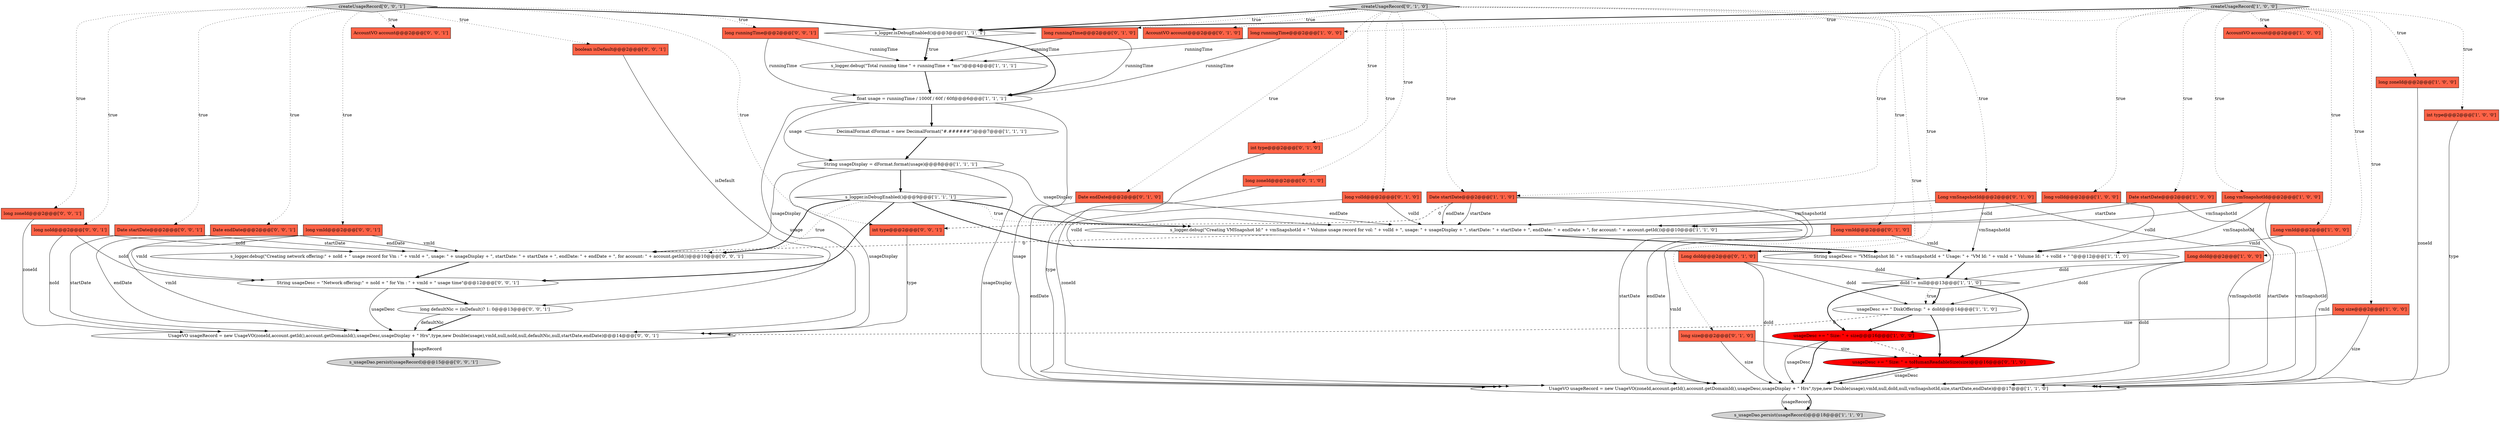 digraph {
41 [style = filled, label = "long defaultNic = (isDefault)? 1: 0@@@13@@@['0', '0', '1']", fillcolor = white, shape = ellipse image = "AAA0AAABBB3BBB"];
40 [style = filled, label = "boolean isDefault@@@2@@@['0', '0', '1']", fillcolor = tomato, shape = box image = "AAA0AAABBB3BBB"];
30 [style = filled, label = "Date endDate@@@2@@@['0', '1', '0']", fillcolor = tomato, shape = box image = "AAA0AAABBB2BBB"];
22 [style = filled, label = "Date startDate@@@2@@@['1', '1', '0']", fillcolor = tomato, shape = box image = "AAA0AAABBB1BBB"];
31 [style = filled, label = "long volId@@@2@@@['0', '1', '0']", fillcolor = tomato, shape = box image = "AAA0AAABBB2BBB"];
35 [style = filled, label = "Long vmId@@@2@@@['0', '1', '0']", fillcolor = tomato, shape = box image = "AAA0AAABBB2BBB"];
16 [style = filled, label = "long zoneId@@@2@@@['1', '0', '0']", fillcolor = tomato, shape = box image = "AAA0AAABBB1BBB"];
32 [style = filled, label = "long runningTime@@@2@@@['0', '1', '0']", fillcolor = tomato, shape = box image = "AAA0AAABBB2BBB"];
50 [style = filled, label = "int type@@@2@@@['0', '0', '1']", fillcolor = tomato, shape = box image = "AAA0AAABBB3BBB"];
29 [style = filled, label = "long size@@@2@@@['0', '1', '0']", fillcolor = tomato, shape = box image = "AAA0AAABBB2BBB"];
12 [style = filled, label = "Long doId@@@2@@@['1', '0', '0']", fillcolor = tomato, shape = box image = "AAA0AAABBB1BBB"];
9 [style = filled, label = "AccountVO account@@@2@@@['1', '0', '0']", fillcolor = tomato, shape = box image = "AAA0AAABBB1BBB"];
48 [style = filled, label = "AccountVO account@@@2@@@['0', '0', '1']", fillcolor = tomato, shape = box image = "AAA0AAABBB3BBB"];
34 [style = filled, label = "int type@@@2@@@['0', '1', '0']", fillcolor = tomato, shape = box image = "AAA0AAABBB2BBB"];
28 [style = filled, label = "createUsageRecord['0', '1', '0']", fillcolor = lightgray, shape = diamond image = "AAA0AAABBB2BBB"];
43 [style = filled, label = "UsageVO usageRecord = new UsageVO(zoneId,account.getId(),account.getDomainId(),usageDesc,usageDisplay + \" Hrs\",type,new Double(usage),vmId,null,noId,null,defaultNic,null,startDate,endDate)@@@14@@@['0', '0', '1']", fillcolor = white, shape = ellipse image = "AAA0AAABBB3BBB"];
8 [style = filled, label = "Long vmSnapshotId@@@2@@@['1', '0', '0']", fillcolor = tomato, shape = box image = "AAA0AAABBB1BBB"];
39 [style = filled, label = "long runningTime@@@2@@@['0', '0', '1']", fillcolor = tomato, shape = box image = "AAA0AAABBB3BBB"];
15 [style = filled, label = "UsageVO usageRecord = new UsageVO(zoneId,account.getId(),account.getDomainId(),usageDesc,usageDisplay + \" Hrs\",type,new Double(usage),vmId,null,doId,null,vmSnapshotId,size,startDate,endDate)@@@17@@@['1', '1', '0']", fillcolor = white, shape = ellipse image = "AAA0AAABBB1BBB"];
5 [style = filled, label = "s_usageDao.persist(usageRecord)@@@18@@@['1', '1', '0']", fillcolor = lightgray, shape = ellipse image = "AAA0AAABBB1BBB"];
19 [style = filled, label = "long runningTime@@@2@@@['1', '0', '0']", fillcolor = tomato, shape = box image = "AAA0AAABBB1BBB"];
2 [style = filled, label = "int type@@@2@@@['1', '0', '0']", fillcolor = tomato, shape = box image = "AAA0AAABBB1BBB"];
49 [style = filled, label = "Date startDate@@@2@@@['0', '0', '1']", fillcolor = tomato, shape = box image = "AAA0AAABBB3BBB"];
4 [style = filled, label = "Date startDate@@@2@@@['1', '0', '0']", fillcolor = tomato, shape = box image = "AAA0AAABBB1BBB"];
46 [style = filled, label = "long vmId@@@2@@@['0', '0', '1']", fillcolor = tomato, shape = box image = "AAA0AAABBB3BBB"];
36 [style = filled, label = "long zoneId@@@2@@@['0', '1', '0']", fillcolor = tomato, shape = box image = "AAA0AAABBB2BBB"];
45 [style = filled, label = "s_usageDao.persist(usageRecord)@@@15@@@['0', '0', '1']", fillcolor = lightgray, shape = ellipse image = "AAA0AAABBB3BBB"];
10 [style = filled, label = "s_logger.isDebugEnabled()@@@3@@@['1', '1', '1']", fillcolor = white, shape = diamond image = "AAA0AAABBB1BBB"];
11 [style = filled, label = "float usage = runningTime / 1000f / 60f / 60f@@@6@@@['1', '1', '1']", fillcolor = white, shape = ellipse image = "AAA0AAABBB1BBB"];
0 [style = filled, label = "Long vmId@@@2@@@['1', '0', '0']", fillcolor = tomato, shape = box image = "AAA0AAABBB1BBB"];
14 [style = filled, label = "long size@@@2@@@['1', '0', '0']", fillcolor = tomato, shape = box image = "AAA0AAABBB1BBB"];
37 [style = filled, label = "Date endDate@@@2@@@['0', '0', '1']", fillcolor = tomato, shape = box image = "AAA0AAABBB3BBB"];
27 [style = filled, label = "Long vmSnapshotId@@@2@@@['0', '1', '0']", fillcolor = tomato, shape = box image = "AAA0AAABBB2BBB"];
51 [style = filled, label = "createUsageRecord['0', '0', '1']", fillcolor = lightgray, shape = diamond image = "AAA0AAABBB3BBB"];
33 [style = filled, label = "usageDesc += \" Size: \" + toHumanReadableSize(size)@@@16@@@['0', '1', '0']", fillcolor = red, shape = ellipse image = "AAA1AAABBB2BBB"];
26 [style = filled, label = "Long doId@@@2@@@['0', '1', '0']", fillcolor = tomato, shape = box image = "AAA0AAABBB2BBB"];
42 [style = filled, label = "long zoneId@@@2@@@['0', '0', '1']", fillcolor = tomato, shape = box image = "AAA0AAABBB3BBB"];
1 [style = filled, label = "DecimalFormat dFormat = new DecimalFormat(\"#.######\")@@@7@@@['1', '1', '1']", fillcolor = white, shape = ellipse image = "AAA0AAABBB1BBB"];
21 [style = filled, label = "s_logger.isDebugEnabled()@@@9@@@['1', '1', '1']", fillcolor = white, shape = diamond image = "AAA0AAABBB1BBB"];
47 [style = filled, label = "s_logger.debug(\"Creating network offering:\" + noId + \" usage record for Vm : \" + vmId + \", usage: \" + usageDisplay + \", startDate: \" + startDate + \", endDate: \" + endDate + \", for account: \" + account.getId())@@@10@@@['0', '0', '1']", fillcolor = white, shape = ellipse image = "AAA0AAABBB3BBB"];
44 [style = filled, label = "String usageDesc = \"Network offering:\" + noId + \" for Vm : \" + vmId + \" usage time\"@@@12@@@['0', '0', '1']", fillcolor = white, shape = ellipse image = "AAA0AAABBB3BBB"];
23 [style = filled, label = "String usageDesc = \"VMSnapshot Id: \" + vmSnapshotId + \" Usage: \" + \"VM Id: \" + vmId + \" Volume Id: \" + volId + \" \"@@@12@@@['1', '1', '0']", fillcolor = white, shape = ellipse image = "AAA0AAABBB1BBB"];
20 [style = filled, label = "s_logger.debug(\"Total running time \" + runningTime + \"ms\")@@@4@@@['1', '1', '1']", fillcolor = white, shape = ellipse image = "AAA0AAABBB1BBB"];
7 [style = filled, label = "usageDesc += \" DiskOffering: \" + doId@@@14@@@['1', '1', '0']", fillcolor = white, shape = ellipse image = "AAA0AAABBB1BBB"];
6 [style = filled, label = "String usageDisplay = dFormat.format(usage)@@@8@@@['1', '1', '1']", fillcolor = white, shape = ellipse image = "AAA0AAABBB1BBB"];
13 [style = filled, label = "doId != null@@@13@@@['1', '1', '0']", fillcolor = white, shape = diamond image = "AAA0AAABBB1BBB"];
17 [style = filled, label = "long volId@@@2@@@['1', '0', '0']", fillcolor = tomato, shape = box image = "AAA0AAABBB1BBB"];
25 [style = filled, label = "AccountVO account@@@2@@@['0', '1', '0']", fillcolor = tomato, shape = box image = "AAA0AAABBB2BBB"];
3 [style = filled, label = "createUsageRecord['1', '0', '0']", fillcolor = lightgray, shape = diamond image = "AAA0AAABBB1BBB"];
24 [style = filled, label = "usageDesc += \" Size: \" + size@@@16@@@['1', '0', '0']", fillcolor = red, shape = ellipse image = "AAA1AAABBB1BBB"];
18 [style = filled, label = "s_logger.debug(\"Creating VMSnapshot Id:\" + vmSnapshotId + \" Volume usage record for vol: \" + volId + \", usage: \" + usageDisplay + \", startDate: \" + startDate + \", endDate: \" + endDate + \", for account: \" + account.getId())@@@10@@@['1', '1', '0']", fillcolor = white, shape = ellipse image = "AAA0AAABBB1BBB"];
38 [style = filled, label = "long noId@@@2@@@['0', '0', '1']", fillcolor = tomato, shape = box image = "AAA0AAABBB3BBB"];
51->37 [style = dotted, label="true"];
30->15 [style = solid, label="endDate"];
27->18 [style = solid, label="vmSnapshotId"];
35->23 [style = solid, label="vmId"];
21->18 [style = dotted, label="true"];
28->35 [style = dotted, label="true"];
12->7 [style = solid, label="doId"];
28->25 [style = dotted, label="true"];
8->15 [style = solid, label="vmSnapshotId"];
51->48 [style = dotted, label="true"];
22->18 [style = solid, label="endDate"];
51->10 [style = bold, label=""];
21->18 [style = bold, label=""];
4->18 [style = solid, label="startDate"];
37->47 [style = solid, label="endDate"];
28->30 [style = dotted, label="true"];
6->47 [style = solid, label="usageDisplay"];
23->13 [style = bold, label=""];
10->20 [style = dotted, label="true"];
51->42 [style = dotted, label="true"];
17->18 [style = solid, label="volId"];
3->0 [style = dotted, label="true"];
40->41 [style = solid, label="isDefault"];
15->5 [style = solid, label="usageRecord"];
28->27 [style = dotted, label="true"];
0->15 [style = solid, label="vmId"];
10->11 [style = bold, label=""];
29->33 [style = solid, label="size"];
38->44 [style = solid, label="noId"];
21->44 [style = bold, label=""];
11->43 [style = solid, label="usage"];
16->15 [style = solid, label="zoneId"];
33->15 [style = bold, label=""];
24->33 [style = dashed, label="0"];
7->43 [style = dashed, label="0"];
30->18 [style = solid, label="endDate"];
6->43 [style = solid, label="usageDisplay"];
28->36 [style = dotted, label="true"];
13->7 [style = dotted, label="true"];
43->45 [style = bold, label=""];
39->11 [style = solid, label="runningTime"];
27->23 [style = solid, label="vmSnapshotId"];
38->47 [style = solid, label="noId"];
6->18 [style = solid, label="usageDisplay"];
28->29 [style = dotted, label="true"];
3->10 [style = bold, label=""];
7->33 [style = bold, label=""];
7->24 [style = bold, label=""];
19->20 [style = solid, label="runningTime"];
22->18 [style = solid, label="startDate"];
44->41 [style = bold, label=""];
47->44 [style = bold, label=""];
46->44 [style = solid, label="vmId"];
3->17 [style = dotted, label="true"];
29->15 [style = solid, label="size"];
17->23 [style = solid, label="volId"];
8->23 [style = solid, label="vmSnapshotId"];
41->43 [style = bold, label=""];
28->34 [style = dotted, label="true"];
50->43 [style = solid, label="type"];
21->23 [style = bold, label=""];
21->47 [style = bold, label=""];
24->15 [style = solid, label="usageDesc"];
22->15 [style = solid, label="startDate"];
37->43 [style = solid, label="endDate"];
13->24 [style = bold, label=""];
18->23 [style = bold, label=""];
8->18 [style = solid, label="vmSnapshotId"];
11->6 [style = solid, label="usage"];
11->15 [style = solid, label="usage"];
41->43 [style = solid, label="defaultNic"];
6->21 [style = bold, label=""];
19->11 [style = solid, label="runningTime"];
51->39 [style = dotted, label="true"];
51->49 [style = dotted, label="true"];
39->20 [style = solid, label="runningTime"];
3->9 [style = dotted, label="true"];
12->15 [style = solid, label="doId"];
34->15 [style = solid, label="type"];
3->14 [style = dotted, label="true"];
26->13 [style = solid, label="doId"];
36->15 [style = solid, label="zoneId"];
1->6 [style = bold, label=""];
28->32 [style = dotted, label="true"];
32->20 [style = solid, label="runningTime"];
22->15 [style = solid, label="endDate"];
28->22 [style = dotted, label="true"];
51->40 [style = dotted, label="true"];
33->15 [style = solid, label="usageDesc"];
12->13 [style = solid, label="doId"];
26->15 [style = solid, label="doId"];
35->15 [style = solid, label="vmId"];
14->24 [style = solid, label="size"];
20->11 [style = bold, label=""];
24->15 [style = bold, label=""];
42->43 [style = solid, label="zoneId"];
46->43 [style = solid, label="vmId"];
21->47 [style = dotted, label="true"];
28->31 [style = dotted, label="true"];
26->7 [style = solid, label="doId"];
10->20 [style = bold, label=""];
18->47 [style = dashed, label="0"];
28->10 [style = bold, label=""];
43->45 [style = solid, label="usageRecord"];
11->1 [style = bold, label=""];
14->15 [style = solid, label="size"];
0->23 [style = solid, label="vmId"];
46->47 [style = solid, label="vmId"];
4->15 [style = solid, label="startDate"];
49->47 [style = solid, label="startDate"];
44->43 [style = solid, label="usageDesc"];
3->4 [style = dotted, label="true"];
22->50 [style = dashed, label="0"];
15->5 [style = bold, label=""];
32->11 [style = solid, label="runningTime"];
3->19 [style = dotted, label="true"];
51->38 [style = dotted, label="true"];
2->15 [style = solid, label="type"];
13->7 [style = bold, label=""];
3->12 [style = dotted, label="true"];
28->26 [style = dotted, label="true"];
31->18 [style = solid, label="volId"];
3->22 [style = dotted, label="true"];
6->15 [style = solid, label="usageDisplay"];
27->15 [style = solid, label="vmSnapshotId"];
31->23 [style = solid, label="volId"];
51->50 [style = dotted, label="true"];
49->43 [style = solid, label="startDate"];
13->33 [style = bold, label=""];
3->8 [style = dotted, label="true"];
38->43 [style = solid, label="noId"];
3->16 [style = dotted, label="true"];
51->46 [style = dotted, label="true"];
3->2 [style = dotted, label="true"];
}

